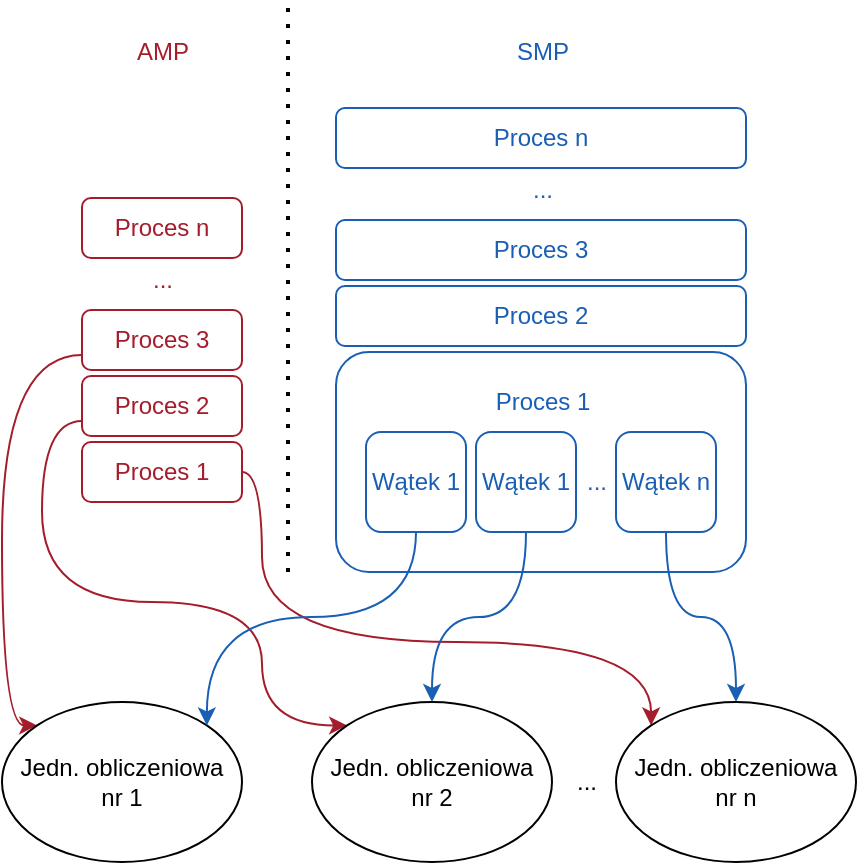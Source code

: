 <mxfile version="24.8.4">
  <diagram name="Page-1" id="sSXN8WSK6-QZzNzwGj7g">
    <mxGraphModel dx="869" dy="479" grid="1" gridSize="10" guides="1" tooltips="1" connect="1" arrows="1" fold="1" page="1" pageScale="1" pageWidth="850" pageHeight="1100" math="0" shadow="0">
      <root>
        <mxCell id="0" />
        <mxCell id="1" parent="0" />
        <mxCell id="0MCiRzmwVoXN2L1HjXGT-34" style="edgeStyle=orthogonalEdgeStyle;rounded=0;orthogonalLoop=1;jettySize=auto;html=1;exitX=0;exitY=0.75;exitDx=0;exitDy=0;entryX=0;entryY=0;entryDx=0;entryDy=0;curved=1;strokeColor=#a51d2d;" edge="1" parent="1" source="0MCiRzmwVoXN2L1HjXGT-1" target="0MCiRzmwVoXN2L1HjXGT-6">
          <mxGeometry relative="1" as="geometry">
            <Array as="points">
              <mxPoint x="320" y="387" />
              <mxPoint x="320" y="572" />
            </Array>
          </mxGeometry>
        </mxCell>
        <mxCell id="0MCiRzmwVoXN2L1HjXGT-1" value="Proces 3" style="rounded=1;whiteSpace=wrap;html=1;fillColor=none;fontColor=#a51d2d;strokeColor=#a51d2d;" vertex="1" parent="1">
          <mxGeometry x="360" y="364" width="80" height="30" as="geometry" />
        </mxCell>
        <mxCell id="0MCiRzmwVoXN2L1HjXGT-33" style="edgeStyle=orthogonalEdgeStyle;rounded=0;orthogonalLoop=1;jettySize=auto;html=1;exitX=0;exitY=0.75;exitDx=0;exitDy=0;entryX=0;entryY=0;entryDx=0;entryDy=0;curved=1;strokeColor=#a51d2d;" edge="1" parent="1" source="0MCiRzmwVoXN2L1HjXGT-2" target="0MCiRzmwVoXN2L1HjXGT-8">
          <mxGeometry relative="1" as="geometry">
            <Array as="points">
              <mxPoint x="340" y="420" />
              <mxPoint x="340" y="510" />
              <mxPoint x="450" y="510" />
              <mxPoint x="450" y="572" />
            </Array>
          </mxGeometry>
        </mxCell>
        <mxCell id="0MCiRzmwVoXN2L1HjXGT-2" value="Proces 2" style="rounded=1;whiteSpace=wrap;html=1;fillColor=none;fontColor=#a51d2d;strokeColor=#a51d2d;" vertex="1" parent="1">
          <mxGeometry x="360" y="397" width="80" height="30" as="geometry" />
        </mxCell>
        <mxCell id="0MCiRzmwVoXN2L1HjXGT-29" style="edgeStyle=orthogonalEdgeStyle;rounded=0;orthogonalLoop=1;jettySize=auto;html=1;exitX=1;exitY=0.5;exitDx=0;exitDy=0;entryX=0;entryY=0;entryDx=0;entryDy=0;curved=1;strokeColor=#a51d2d;" edge="1" parent="1" source="0MCiRzmwVoXN2L1HjXGT-3" target="0MCiRzmwVoXN2L1HjXGT-9">
          <mxGeometry relative="1" as="geometry">
            <Array as="points">
              <mxPoint x="450" y="445" />
              <mxPoint x="450" y="530" />
              <mxPoint x="645" y="530" />
            </Array>
          </mxGeometry>
        </mxCell>
        <mxCell id="0MCiRzmwVoXN2L1HjXGT-3" value="Proces 1" style="rounded=1;whiteSpace=wrap;html=1;fillColor=none;fontColor=#a51d2d;strokeColor=#a51d2d;" vertex="1" parent="1">
          <mxGeometry x="360" y="430" width="80" height="30" as="geometry" />
        </mxCell>
        <mxCell id="0MCiRzmwVoXN2L1HjXGT-4" value="Proces n" style="rounded=1;whiteSpace=wrap;html=1;fillColor=none;fontColor=#a51d2d;strokeColor=#a51d2d;" vertex="1" parent="1">
          <mxGeometry x="360" y="308" width="80" height="30" as="geometry" />
        </mxCell>
        <mxCell id="0MCiRzmwVoXN2L1HjXGT-5" value="..." style="text;html=1;align=center;verticalAlign=middle;resizable=0;points=[];autosize=1;strokeColor=none;fillColor=none;fontColor=#a51d2d;" vertex="1" parent="1">
          <mxGeometry x="385" y="334" width="30" height="30" as="geometry" />
        </mxCell>
        <mxCell id="0MCiRzmwVoXN2L1HjXGT-6" value="&lt;div&gt;Jedn. obliczeniowa&lt;/div&gt;&lt;div&gt;nr 1&lt;/div&gt;" style="ellipse;whiteSpace=wrap;html=1;fillColor=none;" vertex="1" parent="1">
          <mxGeometry x="320" y="560" width="120" height="80" as="geometry" />
        </mxCell>
        <mxCell id="0MCiRzmwVoXN2L1HjXGT-8" value="&lt;div&gt;Jedn. obliczeniowa&lt;/div&gt;&lt;div&gt;nr 2&lt;br&gt;&lt;/div&gt;" style="ellipse;whiteSpace=wrap;html=1;fillColor=none;" vertex="1" parent="1">
          <mxGeometry x="475" y="560" width="120" height="80" as="geometry" />
        </mxCell>
        <mxCell id="0MCiRzmwVoXN2L1HjXGT-9" value="&lt;div&gt;Jedn. obliczeniowa&lt;/div&gt;&lt;div&gt;nr n&lt;br&gt;&lt;/div&gt;" style="ellipse;whiteSpace=wrap;html=1;fillColor=none;" vertex="1" parent="1">
          <mxGeometry x="627" y="560" width="120" height="80" as="geometry" />
        </mxCell>
        <mxCell id="0MCiRzmwVoXN2L1HjXGT-10" value="..." style="text;html=1;align=center;verticalAlign=middle;resizable=0;points=[];autosize=1;strokeColor=none;fillColor=none;" vertex="1" parent="1">
          <mxGeometry x="597" y="585" width="30" height="30" as="geometry" />
        </mxCell>
        <mxCell id="0MCiRzmwVoXN2L1HjXGT-11" value="Proces 3" style="rounded=1;whiteSpace=wrap;html=1;fillColor=none;fontColor=#1a5fb4;strokeColor=#1a5fb4;" vertex="1" parent="1">
          <mxGeometry x="487" y="319" width="205" height="30" as="geometry" />
        </mxCell>
        <mxCell id="0MCiRzmwVoXN2L1HjXGT-12" value="Proces 2" style="rounded=1;whiteSpace=wrap;html=1;fillColor=none;fontColor=#1a5fb4;strokeColor=#1a5fb4;" vertex="1" parent="1">
          <mxGeometry x="487" y="352" width="205" height="30" as="geometry" />
        </mxCell>
        <mxCell id="0MCiRzmwVoXN2L1HjXGT-13" value="" style="rounded=1;whiteSpace=wrap;html=1;fillColor=none;strokeColor=#1a5fb4;" vertex="1" parent="1">
          <mxGeometry x="487" y="385" width="205" height="110" as="geometry" />
        </mxCell>
        <mxCell id="0MCiRzmwVoXN2L1HjXGT-14" value="Proces n" style="rounded=1;whiteSpace=wrap;html=1;fillColor=none;fontColor=#1a5fb4;strokeColor=#1a5fb4;" vertex="1" parent="1">
          <mxGeometry x="487" y="263" width="205" height="30" as="geometry" />
        </mxCell>
        <mxCell id="0MCiRzmwVoXN2L1HjXGT-15" value="..." style="text;html=1;align=center;verticalAlign=middle;resizable=0;points=[];autosize=1;strokeColor=none;fillColor=none;fontColor=#1a5fb4;" vertex="1" parent="1">
          <mxGeometry x="574.5" y="289" width="30" height="30" as="geometry" />
        </mxCell>
        <mxCell id="0MCiRzmwVoXN2L1HjXGT-16" value="Proces 1" style="text;html=1;align=center;verticalAlign=middle;resizable=0;points=[];autosize=1;strokeColor=none;fillColor=none;fontColor=#1a5fb4;" vertex="1" parent="1">
          <mxGeometry x="554.5" y="395" width="70" height="30" as="geometry" />
        </mxCell>
        <mxCell id="0MCiRzmwVoXN2L1HjXGT-26" style="edgeStyle=orthogonalEdgeStyle;rounded=0;orthogonalLoop=1;jettySize=auto;html=1;exitX=0.5;exitY=1;exitDx=0;exitDy=0;entryX=1;entryY=0;entryDx=0;entryDy=0;curved=1;strokeColor=#1a5fb4;" edge="1" parent="1" source="0MCiRzmwVoXN2L1HjXGT-17" target="0MCiRzmwVoXN2L1HjXGT-6">
          <mxGeometry relative="1" as="geometry" />
        </mxCell>
        <mxCell id="0MCiRzmwVoXN2L1HjXGT-17" value="Wątek 1" style="rounded=1;whiteSpace=wrap;html=1;fillColor=none;fontColor=#1a5fb4;strokeColor=#1a5fb4;" vertex="1" parent="1">
          <mxGeometry x="502" y="425" width="50" height="50" as="geometry" />
        </mxCell>
        <mxCell id="0MCiRzmwVoXN2L1HjXGT-27" style="edgeStyle=orthogonalEdgeStyle;rounded=0;orthogonalLoop=1;jettySize=auto;html=1;exitX=0.5;exitY=1;exitDx=0;exitDy=0;entryX=0.5;entryY=0;entryDx=0;entryDy=0;curved=1;strokeColor=#1a5fb4;" edge="1" parent="1" source="0MCiRzmwVoXN2L1HjXGT-18" target="0MCiRzmwVoXN2L1HjXGT-8">
          <mxGeometry relative="1" as="geometry" />
        </mxCell>
        <mxCell id="0MCiRzmwVoXN2L1HjXGT-18" value="Wątek 1" style="rounded=1;whiteSpace=wrap;html=1;fillColor=none;fontColor=#1a5fb4;strokeColor=#1a5fb4;" vertex="1" parent="1">
          <mxGeometry x="557" y="425" width="50" height="50" as="geometry" />
        </mxCell>
        <mxCell id="0MCiRzmwVoXN2L1HjXGT-28" style="edgeStyle=orthogonalEdgeStyle;rounded=0;orthogonalLoop=1;jettySize=auto;html=1;exitX=0.5;exitY=1;exitDx=0;exitDy=0;entryX=0.5;entryY=0;entryDx=0;entryDy=0;curved=1;strokeColor=#1a5fb4;" edge="1" parent="1" source="0MCiRzmwVoXN2L1HjXGT-19" target="0MCiRzmwVoXN2L1HjXGT-9">
          <mxGeometry relative="1" as="geometry" />
        </mxCell>
        <mxCell id="0MCiRzmwVoXN2L1HjXGT-19" value="Wątek n" style="rounded=1;whiteSpace=wrap;html=1;fillColor=none;fontColor=#1a5fb4;strokeColor=#1a5fb4;" vertex="1" parent="1">
          <mxGeometry x="627" y="425" width="50" height="50" as="geometry" />
        </mxCell>
        <mxCell id="0MCiRzmwVoXN2L1HjXGT-20" value="..." style="text;html=1;align=center;verticalAlign=middle;resizable=0;points=[];autosize=1;strokeColor=none;fillColor=none;fontColor=#1a5fb4;" vertex="1" parent="1">
          <mxGeometry x="602" y="435" width="30" height="30" as="geometry" />
        </mxCell>
        <mxCell id="0MCiRzmwVoXN2L1HjXGT-21" value="" style="endArrow=none;dashed=1;html=1;dashPattern=1 3;strokeWidth=2;rounded=0;" edge="1" parent="1">
          <mxGeometry width="50" height="50" relative="1" as="geometry">
            <mxPoint x="463" y="495" as="sourcePoint" />
            <mxPoint x="463" y="210" as="targetPoint" />
          </mxGeometry>
        </mxCell>
        <mxCell id="0MCiRzmwVoXN2L1HjXGT-35" value="SMP" style="text;html=1;align=center;verticalAlign=middle;resizable=0;points=[];autosize=1;strokeColor=none;fillColor=none;fontColor=#1a5fb4;" vertex="1" parent="1">
          <mxGeometry x="564.5" y="220" width="50" height="30" as="geometry" />
        </mxCell>
        <mxCell id="0MCiRzmwVoXN2L1HjXGT-36" value="AMP" style="text;html=1;align=center;verticalAlign=middle;resizable=0;points=[];autosize=1;strokeColor=none;fillColor=none;fontColor=#a51d2d;" vertex="1" parent="1">
          <mxGeometry x="374.5" y="220" width="50" height="30" as="geometry" />
        </mxCell>
      </root>
    </mxGraphModel>
  </diagram>
</mxfile>

